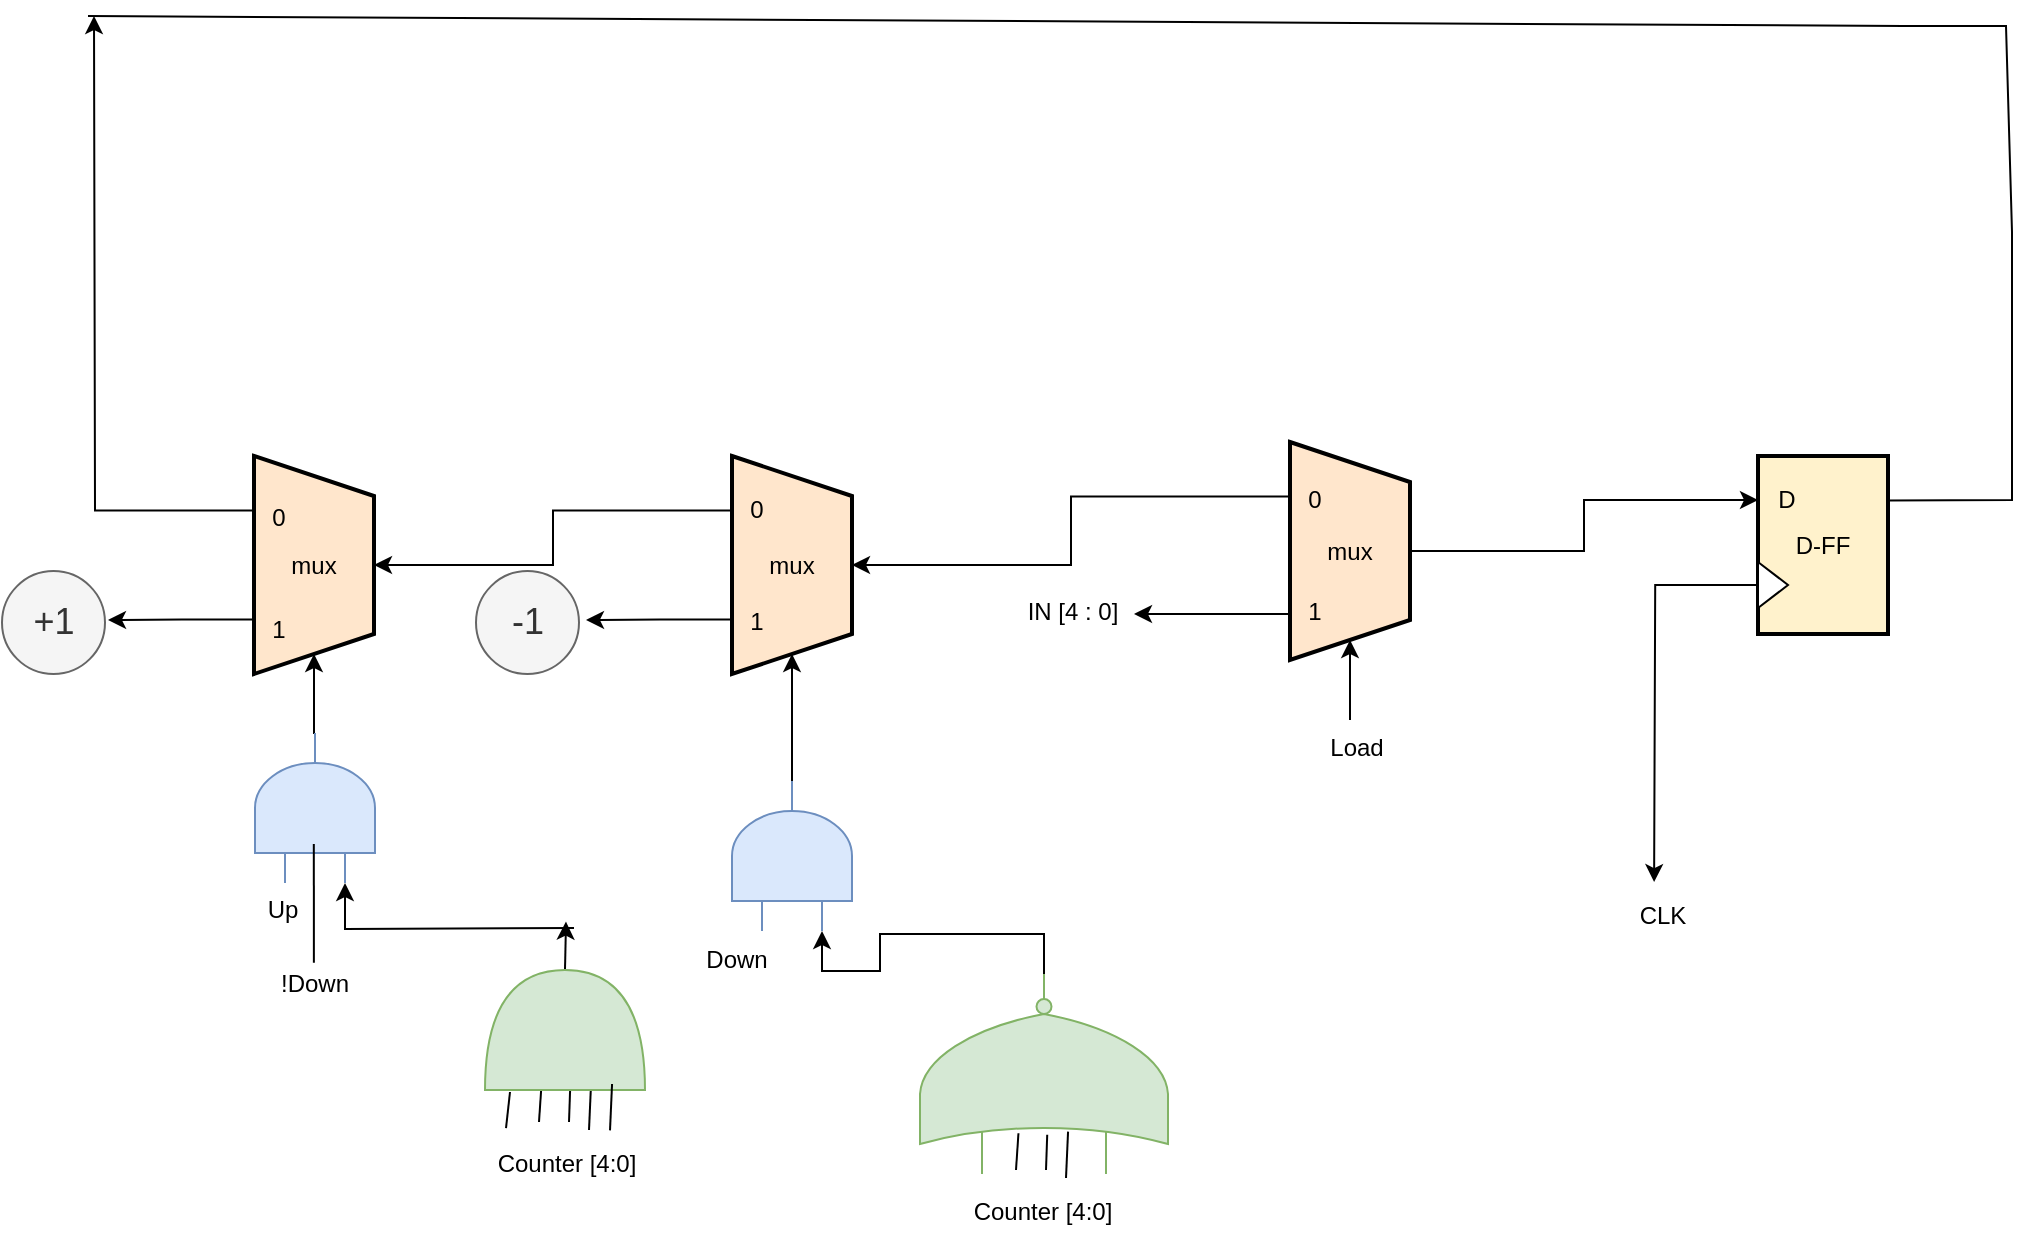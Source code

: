 <mxfile version="24.0.4" type="device">
  <diagram name="Page-1" id="gqJuW14rHEcDS8_YUCnv">
    <mxGraphModel dx="1235" dy="1024" grid="0" gridSize="10" guides="1" tooltips="1" connect="1" arrows="1" fold="1" page="0" pageScale="1" pageWidth="850" pageHeight="1100" math="0" shadow="0">
      <root>
        <mxCell id="0" />
        <mxCell id="1" parent="0" />
        <mxCell id="OsvJVgKIBt2g_kQ5gSSG-6" style="edgeStyle=orthogonalEdgeStyle;rounded=0;orthogonalLoop=1;jettySize=auto;html=1;exitX=0.25;exitY=1;exitDx=0;exitDy=0;" edge="1" parent="1" source="OsvJVgKIBt2g_kQ5gSSG-1">
          <mxGeometry relative="1" as="geometry">
            <mxPoint x="128" y="-386" as="targetPoint" />
          </mxGeometry>
        </mxCell>
        <mxCell id="OsvJVgKIBt2g_kQ5gSSG-7" style="edgeStyle=orthogonalEdgeStyle;rounded=0;orthogonalLoop=1;jettySize=auto;html=1;exitX=0.75;exitY=1;exitDx=0;exitDy=0;" edge="1" parent="1" source="OsvJVgKIBt2g_kQ5gSSG-1">
          <mxGeometry relative="1" as="geometry">
            <mxPoint x="135" y="-84" as="targetPoint" />
          </mxGeometry>
        </mxCell>
        <mxCell id="OsvJVgKIBt2g_kQ5gSSG-1" value="mux" style="shape=trapezoid;perimeter=trapezoidPerimeter;whiteSpace=wrap;html=1;fixedSize=1;direction=south;fillColor=#ffe6cc;strokeColor=#000000;rounded=0;strokeWidth=2;" vertex="1" parent="1">
          <mxGeometry x="208" y="-166" width="60" height="109" as="geometry" />
        </mxCell>
        <mxCell id="OsvJVgKIBt2g_kQ5gSSG-5" value="" style="edgeStyle=none;orthogonalLoop=1;jettySize=auto;html=1;rounded=0;" edge="1" parent="1" target="OsvJVgKIBt2g_kQ5gSSG-1">
          <mxGeometry width="80" relative="1" as="geometry">
            <mxPoint x="238" y="-27" as="sourcePoint" />
            <mxPoint x="310" y="-35" as="targetPoint" />
          </mxGeometry>
        </mxCell>
        <mxCell id="OsvJVgKIBt2g_kQ5gSSG-8" style="edgeStyle=orthogonalEdgeStyle;rounded=0;orthogonalLoop=1;jettySize=auto;html=1;exitX=0.25;exitY=1;exitDx=0;exitDy=0;entryX=0.5;entryY=0;entryDx=0;entryDy=0;" edge="1" parent="1" source="OsvJVgKIBt2g_kQ5gSSG-10" target="OsvJVgKIBt2g_kQ5gSSG-1">
          <mxGeometry relative="1" as="geometry">
            <mxPoint x="369" y="-139" as="targetPoint" />
          </mxGeometry>
        </mxCell>
        <mxCell id="OsvJVgKIBt2g_kQ5gSSG-9" style="edgeStyle=orthogonalEdgeStyle;rounded=0;orthogonalLoop=1;jettySize=auto;html=1;exitX=0.75;exitY=1;exitDx=0;exitDy=0;" edge="1" parent="1" source="OsvJVgKIBt2g_kQ5gSSG-10">
          <mxGeometry relative="1" as="geometry">
            <mxPoint x="374" y="-84" as="targetPoint" />
          </mxGeometry>
        </mxCell>
        <mxCell id="OsvJVgKIBt2g_kQ5gSSG-10" value="mux" style="shape=trapezoid;perimeter=trapezoidPerimeter;whiteSpace=wrap;html=1;fixedSize=1;direction=south;fillColor=#ffe6cc;strokeColor=#000000;rounded=0;strokeWidth=2;" vertex="1" parent="1">
          <mxGeometry x="447" y="-166" width="60" height="109" as="geometry" />
        </mxCell>
        <mxCell id="OsvJVgKIBt2g_kQ5gSSG-35" style="edgeStyle=orthogonalEdgeStyle;rounded=0;orthogonalLoop=1;jettySize=auto;html=1;exitX=0.25;exitY=1;exitDx=0;exitDy=0;entryX=0.5;entryY=0;entryDx=0;entryDy=0;" edge="1" parent="1" source="OsvJVgKIBt2g_kQ5gSSG-14" target="OsvJVgKIBt2g_kQ5gSSG-10">
          <mxGeometry relative="1" as="geometry" />
        </mxCell>
        <mxCell id="OsvJVgKIBt2g_kQ5gSSG-54" style="edgeStyle=orthogonalEdgeStyle;rounded=0;orthogonalLoop=1;jettySize=auto;html=1;exitX=0.5;exitY=0;exitDx=0;exitDy=0;" edge="1" parent="1" source="OsvJVgKIBt2g_kQ5gSSG-14" target="OsvJVgKIBt2g_kQ5gSSG-53">
          <mxGeometry relative="1" as="geometry" />
        </mxCell>
        <mxCell id="OsvJVgKIBt2g_kQ5gSSG-14" value="mux" style="shape=trapezoid;perimeter=trapezoidPerimeter;whiteSpace=wrap;html=1;fixedSize=1;direction=south;fillColor=#ffe6cc;strokeColor=#000000;rounded=0;strokeWidth=2;" vertex="1" parent="1">
          <mxGeometry x="726" y="-173" width="60" height="109" as="geometry" />
        </mxCell>
        <mxCell id="OsvJVgKIBt2g_kQ5gSSG-15" value="" style="edgeStyle=none;orthogonalLoop=1;jettySize=auto;html=1;rounded=0;" edge="1" parent="1" target="OsvJVgKIBt2g_kQ5gSSG-14">
          <mxGeometry width="80" relative="1" as="geometry">
            <mxPoint x="756" y="-34" as="sourcePoint" />
            <mxPoint x="828" y="-42" as="targetPoint" />
          </mxGeometry>
        </mxCell>
        <mxCell id="OsvJVgKIBt2g_kQ5gSSG-16" value="Load" style="text;html=1;align=center;verticalAlign=middle;resizable=0;points=[];autosize=1;strokeColor=none;fillColor=none;" vertex="1" parent="1">
          <mxGeometry x="736.5" y="-33" width="44" height="26" as="geometry" />
        </mxCell>
        <mxCell id="OsvJVgKIBt2g_kQ5gSSG-18" value="Down" style="text;html=1;align=center;verticalAlign=middle;resizable=0;points=[];autosize=1;strokeColor=none;fillColor=none;" vertex="1" parent="1">
          <mxGeometry x="425" y="73" width="48" height="26" as="geometry" />
        </mxCell>
        <mxCell id="OsvJVgKIBt2g_kQ5gSSG-21" style="edgeStyle=orthogonalEdgeStyle;rounded=0;orthogonalLoop=1;jettySize=auto;html=1;exitX=1;exitY=0.5;exitDx=0;exitDy=0;exitPerimeter=0;entryX=1;entryY=0.5;entryDx=0;entryDy=0;" edge="1" parent="1" source="OsvJVgKIBt2g_kQ5gSSG-19" target="OsvJVgKIBt2g_kQ5gSSG-10">
          <mxGeometry relative="1" as="geometry" />
        </mxCell>
        <mxCell id="OsvJVgKIBt2g_kQ5gSSG-19" value="" style="verticalLabelPosition=bottom;shadow=0;dashed=0;align=center;html=1;verticalAlign=top;shape=mxgraph.electrical.logic_gates.logic_gate;operation=and;rotation=-90;fillColor=#dae8fc;strokeColor=#6c8ebf;" vertex="1" parent="1">
          <mxGeometry x="439.5" y="4" width="75" height="60" as="geometry" />
        </mxCell>
        <mxCell id="OsvJVgKIBt2g_kQ5gSSG-23" value="" style="verticalLabelPosition=bottom;shadow=0;dashed=0;align=center;html=1;verticalAlign=top;shape=mxgraph.electrical.logic_gates.logic_gate;operation=or;negating=1;negSize=0.15;rotation=-90;fillColor=#d5e8d4;strokeColor=#82b366;" vertex="1" parent="1">
          <mxGeometry x="553" y="81" width="100" height="124" as="geometry" />
        </mxCell>
        <mxCell id="OsvJVgKIBt2g_kQ5gSSG-25" style="edgeStyle=orthogonalEdgeStyle;rounded=0;orthogonalLoop=1;jettySize=auto;html=1;exitX=1;exitY=0.5;exitDx=0;exitDy=0;exitPerimeter=0;entryX=0;entryY=0.75;entryDx=0;entryDy=0;entryPerimeter=0;" edge="1" parent="1" source="OsvJVgKIBt2g_kQ5gSSG-23" target="OsvJVgKIBt2g_kQ5gSSG-19">
          <mxGeometry relative="1" as="geometry" />
        </mxCell>
        <mxCell id="OsvJVgKIBt2g_kQ5gSSG-26" value="" style="endArrow=none;html=1;rounded=0;entryX=0.204;entryY=0.397;entryDx=0;entryDy=0;entryPerimeter=0;" edge="1" parent="1" target="OsvJVgKIBt2g_kQ5gSSG-23">
          <mxGeometry width="50" height="50" relative="1" as="geometry">
            <mxPoint x="589" y="191" as="sourcePoint" />
            <mxPoint x="608" y="177" as="targetPoint" />
          </mxGeometry>
        </mxCell>
        <mxCell id="OsvJVgKIBt2g_kQ5gSSG-27" value="" style="endArrow=none;html=1;rounded=0;entryX=0.212;entryY=0.597;entryDx=0;entryDy=0;entryPerimeter=0;" edge="1" parent="1" target="OsvJVgKIBt2g_kQ5gSSG-23">
          <mxGeometry width="50" height="50" relative="1" as="geometry">
            <mxPoint x="614" y="195" as="sourcePoint" />
            <mxPoint x="607" y="166" as="targetPoint" />
          </mxGeometry>
        </mxCell>
        <mxCell id="OsvJVgKIBt2g_kQ5gSSG-28" value="" style="endArrow=none;html=1;rounded=0;entryX=0.196;entryY=0.513;entryDx=0;entryDy=0;entryPerimeter=0;" edge="1" parent="1" target="OsvJVgKIBt2g_kQ5gSSG-23">
          <mxGeometry width="50" height="50" relative="1" as="geometry">
            <mxPoint x="604" y="191" as="sourcePoint" />
            <mxPoint x="609" y="176" as="targetPoint" />
          </mxGeometry>
        </mxCell>
        <mxCell id="OsvJVgKIBt2g_kQ5gSSG-32" value="Counter [4:0]" style="text;html=1;align=center;verticalAlign=middle;resizable=0;points=[];autosize=1;strokeColor=none;fillColor=none;" vertex="1" parent="1">
          <mxGeometry x="559.5" y="199" width="85" height="26" as="geometry" />
        </mxCell>
        <mxCell id="OsvJVgKIBt2g_kQ5gSSG-33" style="edgeStyle=orthogonalEdgeStyle;rounded=0;orthogonalLoop=1;jettySize=auto;html=1;exitX=0.25;exitY=1;exitDx=0;exitDy=0;" edge="1" parent="1">
          <mxGeometry relative="1" as="geometry">
            <mxPoint x="648" y="-87" as="targetPoint" />
            <mxPoint x="726" y="-87" as="sourcePoint" />
          </mxGeometry>
        </mxCell>
        <mxCell id="OsvJVgKIBt2g_kQ5gSSG-34" value="IN [4 : 0]" style="text;html=1;align=center;verticalAlign=middle;resizable=0;points=[];autosize=1;strokeColor=none;fillColor=none;" vertex="1" parent="1">
          <mxGeometry x="587" y="-101" width="60" height="26" as="geometry" />
        </mxCell>
        <mxCell id="OsvJVgKIBt2g_kQ5gSSG-36" value="0" style="text;html=1;align=center;verticalAlign=middle;resizable=0;points=[];autosize=1;strokeColor=none;fillColor=none;" vertex="1" parent="1">
          <mxGeometry x="726" y="-157" width="24" height="26" as="geometry" />
        </mxCell>
        <mxCell id="OsvJVgKIBt2g_kQ5gSSG-37" value="1" style="text;html=1;align=center;verticalAlign=middle;resizable=0;points=[];autosize=1;strokeColor=none;fillColor=none;" vertex="1" parent="1">
          <mxGeometry x="726" y="-101" width="24" height="26" as="geometry" />
        </mxCell>
        <mxCell id="OsvJVgKIBt2g_kQ5gSSG-40" value="0" style="text;html=1;align=center;verticalAlign=middle;resizable=0;points=[];autosize=1;strokeColor=none;fillColor=none;" vertex="1" parent="1">
          <mxGeometry x="447" y="-152.5" width="24" height="26" as="geometry" />
        </mxCell>
        <mxCell id="OsvJVgKIBt2g_kQ5gSSG-41" value="1" style="text;html=1;align=center;verticalAlign=middle;resizable=0;points=[];autosize=1;strokeColor=none;fillColor=none;" vertex="1" parent="1">
          <mxGeometry x="447" y="-96.5" width="24" height="26" as="geometry" />
        </mxCell>
        <mxCell id="OsvJVgKIBt2g_kQ5gSSG-42" value="0" style="text;html=1;align=center;verticalAlign=middle;resizable=0;points=[];autosize=1;strokeColor=none;fillColor=none;" vertex="1" parent="1">
          <mxGeometry x="208" y="-148" width="24" height="26" as="geometry" />
        </mxCell>
        <mxCell id="OsvJVgKIBt2g_kQ5gSSG-43" value="1" style="text;html=1;align=center;verticalAlign=middle;resizable=0;points=[];autosize=1;strokeColor=none;fillColor=none;" vertex="1" parent="1">
          <mxGeometry x="208" y="-92" width="24" height="26" as="geometry" />
        </mxCell>
        <mxCell id="OsvJVgKIBt2g_kQ5gSSG-46" value="&lt;font style=&quot;font-size: 18px;&quot;&gt;-1&lt;/font&gt;" style="ellipse;whiteSpace=wrap;html=1;aspect=fixed;fillColor=#f5f5f5;fontColor=#333333;strokeColor=#666666;" vertex="1" parent="1">
          <mxGeometry x="319" y="-108.5" width="51.5" height="51.5" as="geometry" />
        </mxCell>
        <mxCell id="OsvJVgKIBt2g_kQ5gSSG-48" value="&lt;font style=&quot;font-size: 18px;&quot;&gt;+1&lt;/font&gt;" style="ellipse;whiteSpace=wrap;html=1;aspect=fixed;fillColor=#f5f5f5;fontColor=#333333;strokeColor=#666666;" vertex="1" parent="1">
          <mxGeometry x="82" y="-108.5" width="51.5" height="51.5" as="geometry" />
        </mxCell>
        <mxCell id="OsvJVgKIBt2g_kQ5gSSG-50" value="D-FF" style="rounded=0;whiteSpace=wrap;html=1;direction=south;fillColor=#fff2cc;strokeColor=#000000;strokeWidth=2;" vertex="1" parent="1">
          <mxGeometry x="960" y="-166" width="65" height="89" as="geometry" />
        </mxCell>
        <mxCell id="OsvJVgKIBt2g_kQ5gSSG-80" style="edgeStyle=orthogonalEdgeStyle;rounded=0;orthogonalLoop=1;jettySize=auto;html=1;exitX=0;exitY=0.5;exitDx=0;exitDy=0;" edge="1" parent="1" source="OsvJVgKIBt2g_kQ5gSSG-52">
          <mxGeometry relative="1" as="geometry">
            <mxPoint x="908.059" y="47.059" as="targetPoint" />
          </mxGeometry>
        </mxCell>
        <mxCell id="OsvJVgKIBt2g_kQ5gSSG-52" value="" style="triangle;whiteSpace=wrap;html=1;" vertex="1" parent="1">
          <mxGeometry x="960" y="-113" width="15" height="23" as="geometry" />
        </mxCell>
        <mxCell id="OsvJVgKIBt2g_kQ5gSSG-53" value="D" style="text;html=1;align=center;verticalAlign=middle;resizable=0;points=[];autosize=1;strokeColor=none;fillColor=none;" vertex="1" parent="1">
          <mxGeometry x="960" y="-157" width="27" height="26" as="geometry" />
        </mxCell>
        <mxCell id="OsvJVgKIBt2g_kQ5gSSG-56" value="" style="endArrow=none;html=1;rounded=0;entryX=0.25;entryY=0;entryDx=0;entryDy=0;" edge="1" parent="1" target="OsvJVgKIBt2g_kQ5gSSG-50">
          <mxGeometry width="50" height="50" relative="1" as="geometry">
            <mxPoint x="125" y="-386" as="sourcePoint" />
            <mxPoint x="1084" y="-179" as="targetPoint" />
            <Array as="points">
              <mxPoint x="1033" y="-381" />
              <mxPoint x="1084" y="-381" />
              <mxPoint x="1087" y="-278" />
              <mxPoint x="1087" y="-144" />
            </Array>
          </mxGeometry>
        </mxCell>
        <mxCell id="OsvJVgKIBt2g_kQ5gSSG-57" value="" style="verticalLabelPosition=bottom;shadow=0;dashed=0;align=center;html=1;verticalAlign=top;shape=mxgraph.electrical.logic_gates.logic_gate;operation=and;rotation=-90;fillColor=#dae8fc;strokeColor=#6c8ebf;" vertex="1" parent="1">
          <mxGeometry x="201" y="-20" width="75" height="60" as="geometry" />
        </mxCell>
        <mxCell id="OsvJVgKIBt2g_kQ5gSSG-59" style="edgeStyle=orthogonalEdgeStyle;rounded=0;orthogonalLoop=1;jettySize=auto;html=1;entryX=0;entryY=0.75;entryDx=0;entryDy=0;entryPerimeter=0;" edge="1" parent="1" target="OsvJVgKIBt2g_kQ5gSSG-57">
          <mxGeometry relative="1" as="geometry">
            <mxPoint x="368" y="70" as="sourcePoint" />
          </mxGeometry>
        </mxCell>
        <mxCell id="OsvJVgKIBt2g_kQ5gSSG-60" value="" style="endArrow=none;html=1;rounded=0;entryX=0.204;entryY=0.397;entryDx=0;entryDy=0;entryPerimeter=0;" edge="1" parent="1">
          <mxGeometry width="50" height="50" relative="1" as="geometry">
            <mxPoint x="350.5" y="167" as="sourcePoint" />
            <mxPoint x="351.728" y="148.6" as="targetPoint" />
          </mxGeometry>
        </mxCell>
        <mxCell id="OsvJVgKIBt2g_kQ5gSSG-61" value="" style="endArrow=none;html=1;rounded=0;entryX=0.212;entryY=0.597;entryDx=0;entryDy=0;entryPerimeter=0;" edge="1" parent="1">
          <mxGeometry width="50" height="50" relative="1" as="geometry">
            <mxPoint x="375.5" y="171" as="sourcePoint" />
            <mxPoint x="376.528" y="147.8" as="targetPoint" />
          </mxGeometry>
        </mxCell>
        <mxCell id="OsvJVgKIBt2g_kQ5gSSG-62" value="" style="endArrow=none;html=1;rounded=0;entryX=0.196;entryY=0.513;entryDx=0;entryDy=0;entryPerimeter=0;" edge="1" parent="1">
          <mxGeometry width="50" height="50" relative="1" as="geometry">
            <mxPoint x="365.5" y="167" as="sourcePoint" />
            <mxPoint x="366.112" y="149.4" as="targetPoint" />
          </mxGeometry>
        </mxCell>
        <mxCell id="OsvJVgKIBt2g_kQ5gSSG-63" value="Counter [4:0]" style="text;html=1;align=center;verticalAlign=middle;resizable=0;points=[];autosize=1;strokeColor=none;fillColor=none;" vertex="1" parent="1">
          <mxGeometry x="321" y="175" width="85" height="26" as="geometry" />
        </mxCell>
        <mxCell id="OsvJVgKIBt2g_kQ5gSSG-64" value="Up" style="text;html=1;align=center;verticalAlign=middle;resizable=0;points=[];autosize=1;strokeColor=none;fillColor=none;" vertex="1" parent="1">
          <mxGeometry x="205.5" y="48" width="32" height="26" as="geometry" />
        </mxCell>
        <mxCell id="OsvJVgKIBt2g_kQ5gSSG-66" style="edgeStyle=orthogonalEdgeStyle;rounded=0;orthogonalLoop=1;jettySize=auto;html=1;exitX=1;exitY=0.5;exitDx=0;exitDy=0;exitPerimeter=0;" edge="1" parent="1" source="OsvJVgKIBt2g_kQ5gSSG-65">
          <mxGeometry relative="1" as="geometry">
            <mxPoint x="364" y="66.8" as="targetPoint" />
          </mxGeometry>
        </mxCell>
        <mxCell id="OsvJVgKIBt2g_kQ5gSSG-65" value="" style="shape=or;whiteSpace=wrap;html=1;rotation=-90;fillColor=#d5e8d4;strokeColor=#82b366;" vertex="1" parent="1">
          <mxGeometry x="333.5" y="81" width="60" height="80" as="geometry" />
        </mxCell>
        <mxCell id="OsvJVgKIBt2g_kQ5gSSG-76" value="" style="endArrow=none;html=1;rounded=0;entryX=0.212;entryY=0.597;entryDx=0;entryDy=0;entryPerimeter=0;" edge="1" parent="1">
          <mxGeometry width="50" height="50" relative="1" as="geometry">
            <mxPoint x="386" y="171.2" as="sourcePoint" />
            <mxPoint x="387.028" y="148.0" as="targetPoint" />
          </mxGeometry>
        </mxCell>
        <mxCell id="OsvJVgKIBt2g_kQ5gSSG-77" value="" style="endArrow=none;html=1;rounded=0;exitX=0.153;exitY=-0.192;exitDx=0;exitDy=0;exitPerimeter=0;" edge="1" parent="1" source="OsvJVgKIBt2g_kQ5gSSG-63">
          <mxGeometry width="50" height="50" relative="1" as="geometry">
            <mxPoint x="395.5" y="191" as="sourcePoint" />
            <mxPoint x="336" y="152" as="targetPoint" />
          </mxGeometry>
        </mxCell>
        <mxCell id="OsvJVgKIBt2g_kQ5gSSG-78" value="" style="endArrow=none;html=1;rounded=0;entryX=0.131;entryY=0.491;entryDx=0;entryDy=0;entryPerimeter=0;" edge="1" parent="1">
          <mxGeometry width="50" height="50" relative="1" as="geometry">
            <mxPoint x="237.95" y="87.32" as="sourcePoint" />
            <mxPoint x="237.91" y="27.995" as="targetPoint" />
          </mxGeometry>
        </mxCell>
        <mxCell id="OsvJVgKIBt2g_kQ5gSSG-79" value="!Down" style="text;html=1;align=center;verticalAlign=middle;resizable=0;points=[];autosize=1;strokeColor=none;fillColor=none;" vertex="1" parent="1">
          <mxGeometry x="212" y="85" width="52" height="26" as="geometry" />
        </mxCell>
        <mxCell id="OsvJVgKIBt2g_kQ5gSSG-81" value="CLK" style="text;html=1;align=center;verticalAlign=middle;resizable=0;points=[];autosize=1;strokeColor=none;fillColor=none;" vertex="1" parent="1">
          <mxGeometry x="891.5" y="51" width="41" height="26" as="geometry" />
        </mxCell>
      </root>
    </mxGraphModel>
  </diagram>
</mxfile>
